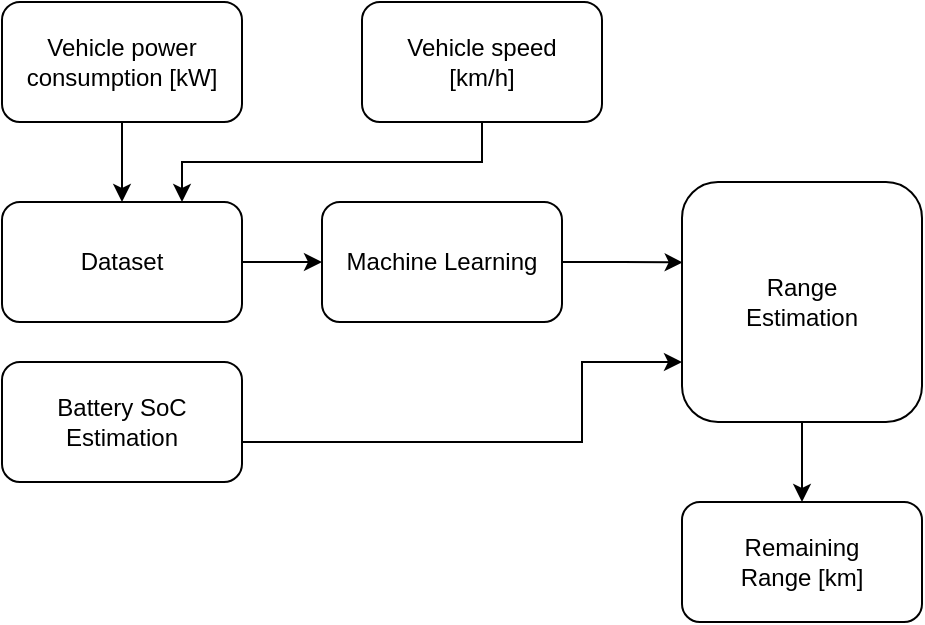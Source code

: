 <mxfile version="16.5.1" type="device"><diagram id="z0GQ9KG_e-gkuGrKsq2B" name="Page-1"><mxGraphModel dx="918" dy="734" grid="1" gridSize="10" guides="1" tooltips="1" connect="1" arrows="1" fold="1" page="1" pageScale="1" pageWidth="850" pageHeight="1100" math="0" shadow="0"><root><mxCell id="0"/><mxCell id="1" parent="0"/><mxCell id="ZFxUl6cW8GbRTwTyWwCz-13" value="" style="edgeStyle=orthogonalEdgeStyle;rounded=0;jumpStyle=none;orthogonalLoop=1;jettySize=auto;html=1;" edge="1" parent="1" source="ZFxUl6cW8GbRTwTyWwCz-1" target="ZFxUl6cW8GbRTwTyWwCz-7"><mxGeometry relative="1" as="geometry"/></mxCell><mxCell id="ZFxUl6cW8GbRTwTyWwCz-1" value="Dataset" style="rounded=1;whiteSpace=wrap;html=1;" vertex="1" parent="1"><mxGeometry x="250" y="250" width="120" height="60" as="geometry"/></mxCell><mxCell id="ZFxUl6cW8GbRTwTyWwCz-12" value="" style="edgeStyle=orthogonalEdgeStyle;rounded=0;jumpStyle=none;orthogonalLoop=1;jettySize=auto;html=1;" edge="1" parent="1" source="ZFxUl6cW8GbRTwTyWwCz-2" target="ZFxUl6cW8GbRTwTyWwCz-1"><mxGeometry relative="1" as="geometry"/></mxCell><mxCell id="ZFxUl6cW8GbRTwTyWwCz-2" value="Vehicle power&lt;br&gt;consumption [kW]" style="rounded=1;whiteSpace=wrap;html=1;" vertex="1" parent="1"><mxGeometry x="250" y="150" width="120" height="60" as="geometry"/></mxCell><mxCell id="ZFxUl6cW8GbRTwTyWwCz-11" value="" style="edgeStyle=orthogonalEdgeStyle;rounded=0;jumpStyle=none;orthogonalLoop=1;jettySize=auto;html=1;" edge="1" parent="1" source="ZFxUl6cW8GbRTwTyWwCz-3" target="ZFxUl6cW8GbRTwTyWwCz-1"><mxGeometry relative="1" as="geometry"><Array as="points"><mxPoint x="490" y="230"/><mxPoint x="340" y="230"/></Array></mxGeometry></mxCell><mxCell id="ZFxUl6cW8GbRTwTyWwCz-3" value="Vehicle speed&lt;br&gt;[km/h]" style="rounded=1;whiteSpace=wrap;html=1;" vertex="1" parent="1"><mxGeometry x="430" y="150" width="120" height="60" as="geometry"/></mxCell><mxCell id="ZFxUl6cW8GbRTwTyWwCz-14" value="" style="edgeStyle=orthogonalEdgeStyle;rounded=0;jumpStyle=none;orthogonalLoop=1;jettySize=auto;html=1;" edge="1" parent="1" source="ZFxUl6cW8GbRTwTyWwCz-6" target="ZFxUl6cW8GbRTwTyWwCz-10"><mxGeometry relative="1" as="geometry"><Array as="points"><mxPoint x="540" y="370"/><mxPoint x="540" y="330"/></Array></mxGeometry></mxCell><mxCell id="ZFxUl6cW8GbRTwTyWwCz-6" value="Battery SoC Estimation" style="rounded=1;whiteSpace=wrap;html=1;" vertex="1" parent="1"><mxGeometry x="250" y="330" width="120" height="60" as="geometry"/></mxCell><mxCell id="ZFxUl6cW8GbRTwTyWwCz-15" value="" style="edgeStyle=orthogonalEdgeStyle;rounded=0;jumpStyle=none;orthogonalLoop=1;jettySize=auto;html=1;entryX=0.003;entryY=0.335;entryDx=0;entryDy=0;entryPerimeter=0;" edge="1" parent="1" source="ZFxUl6cW8GbRTwTyWwCz-7" target="ZFxUl6cW8GbRTwTyWwCz-10"><mxGeometry relative="1" as="geometry"><Array as="points"/></mxGeometry></mxCell><mxCell id="ZFxUl6cW8GbRTwTyWwCz-7" value="Machine Learning" style="rounded=1;whiteSpace=wrap;html=1;" vertex="1" parent="1"><mxGeometry x="410" y="250" width="120" height="60" as="geometry"/></mxCell><mxCell id="ZFxUl6cW8GbRTwTyWwCz-17" value="" style="edgeStyle=orthogonalEdgeStyle;rounded=0;jumpStyle=none;orthogonalLoop=1;jettySize=auto;html=1;" edge="1" parent="1" source="ZFxUl6cW8GbRTwTyWwCz-10" target="ZFxUl6cW8GbRTwTyWwCz-16"><mxGeometry relative="1" as="geometry"/></mxCell><mxCell id="ZFxUl6cW8GbRTwTyWwCz-10" value="Range&lt;br&gt;Estimation" style="rounded=1;whiteSpace=wrap;html=1;" vertex="1" parent="1"><mxGeometry x="590" y="240" width="120" height="120" as="geometry"/></mxCell><mxCell id="ZFxUl6cW8GbRTwTyWwCz-16" value="Remaining&lt;br&gt;Range [km]" style="rounded=1;whiteSpace=wrap;html=1;" vertex="1" parent="1"><mxGeometry x="590" y="400" width="120" height="60" as="geometry"/></mxCell></root></mxGraphModel></diagram></mxfile>